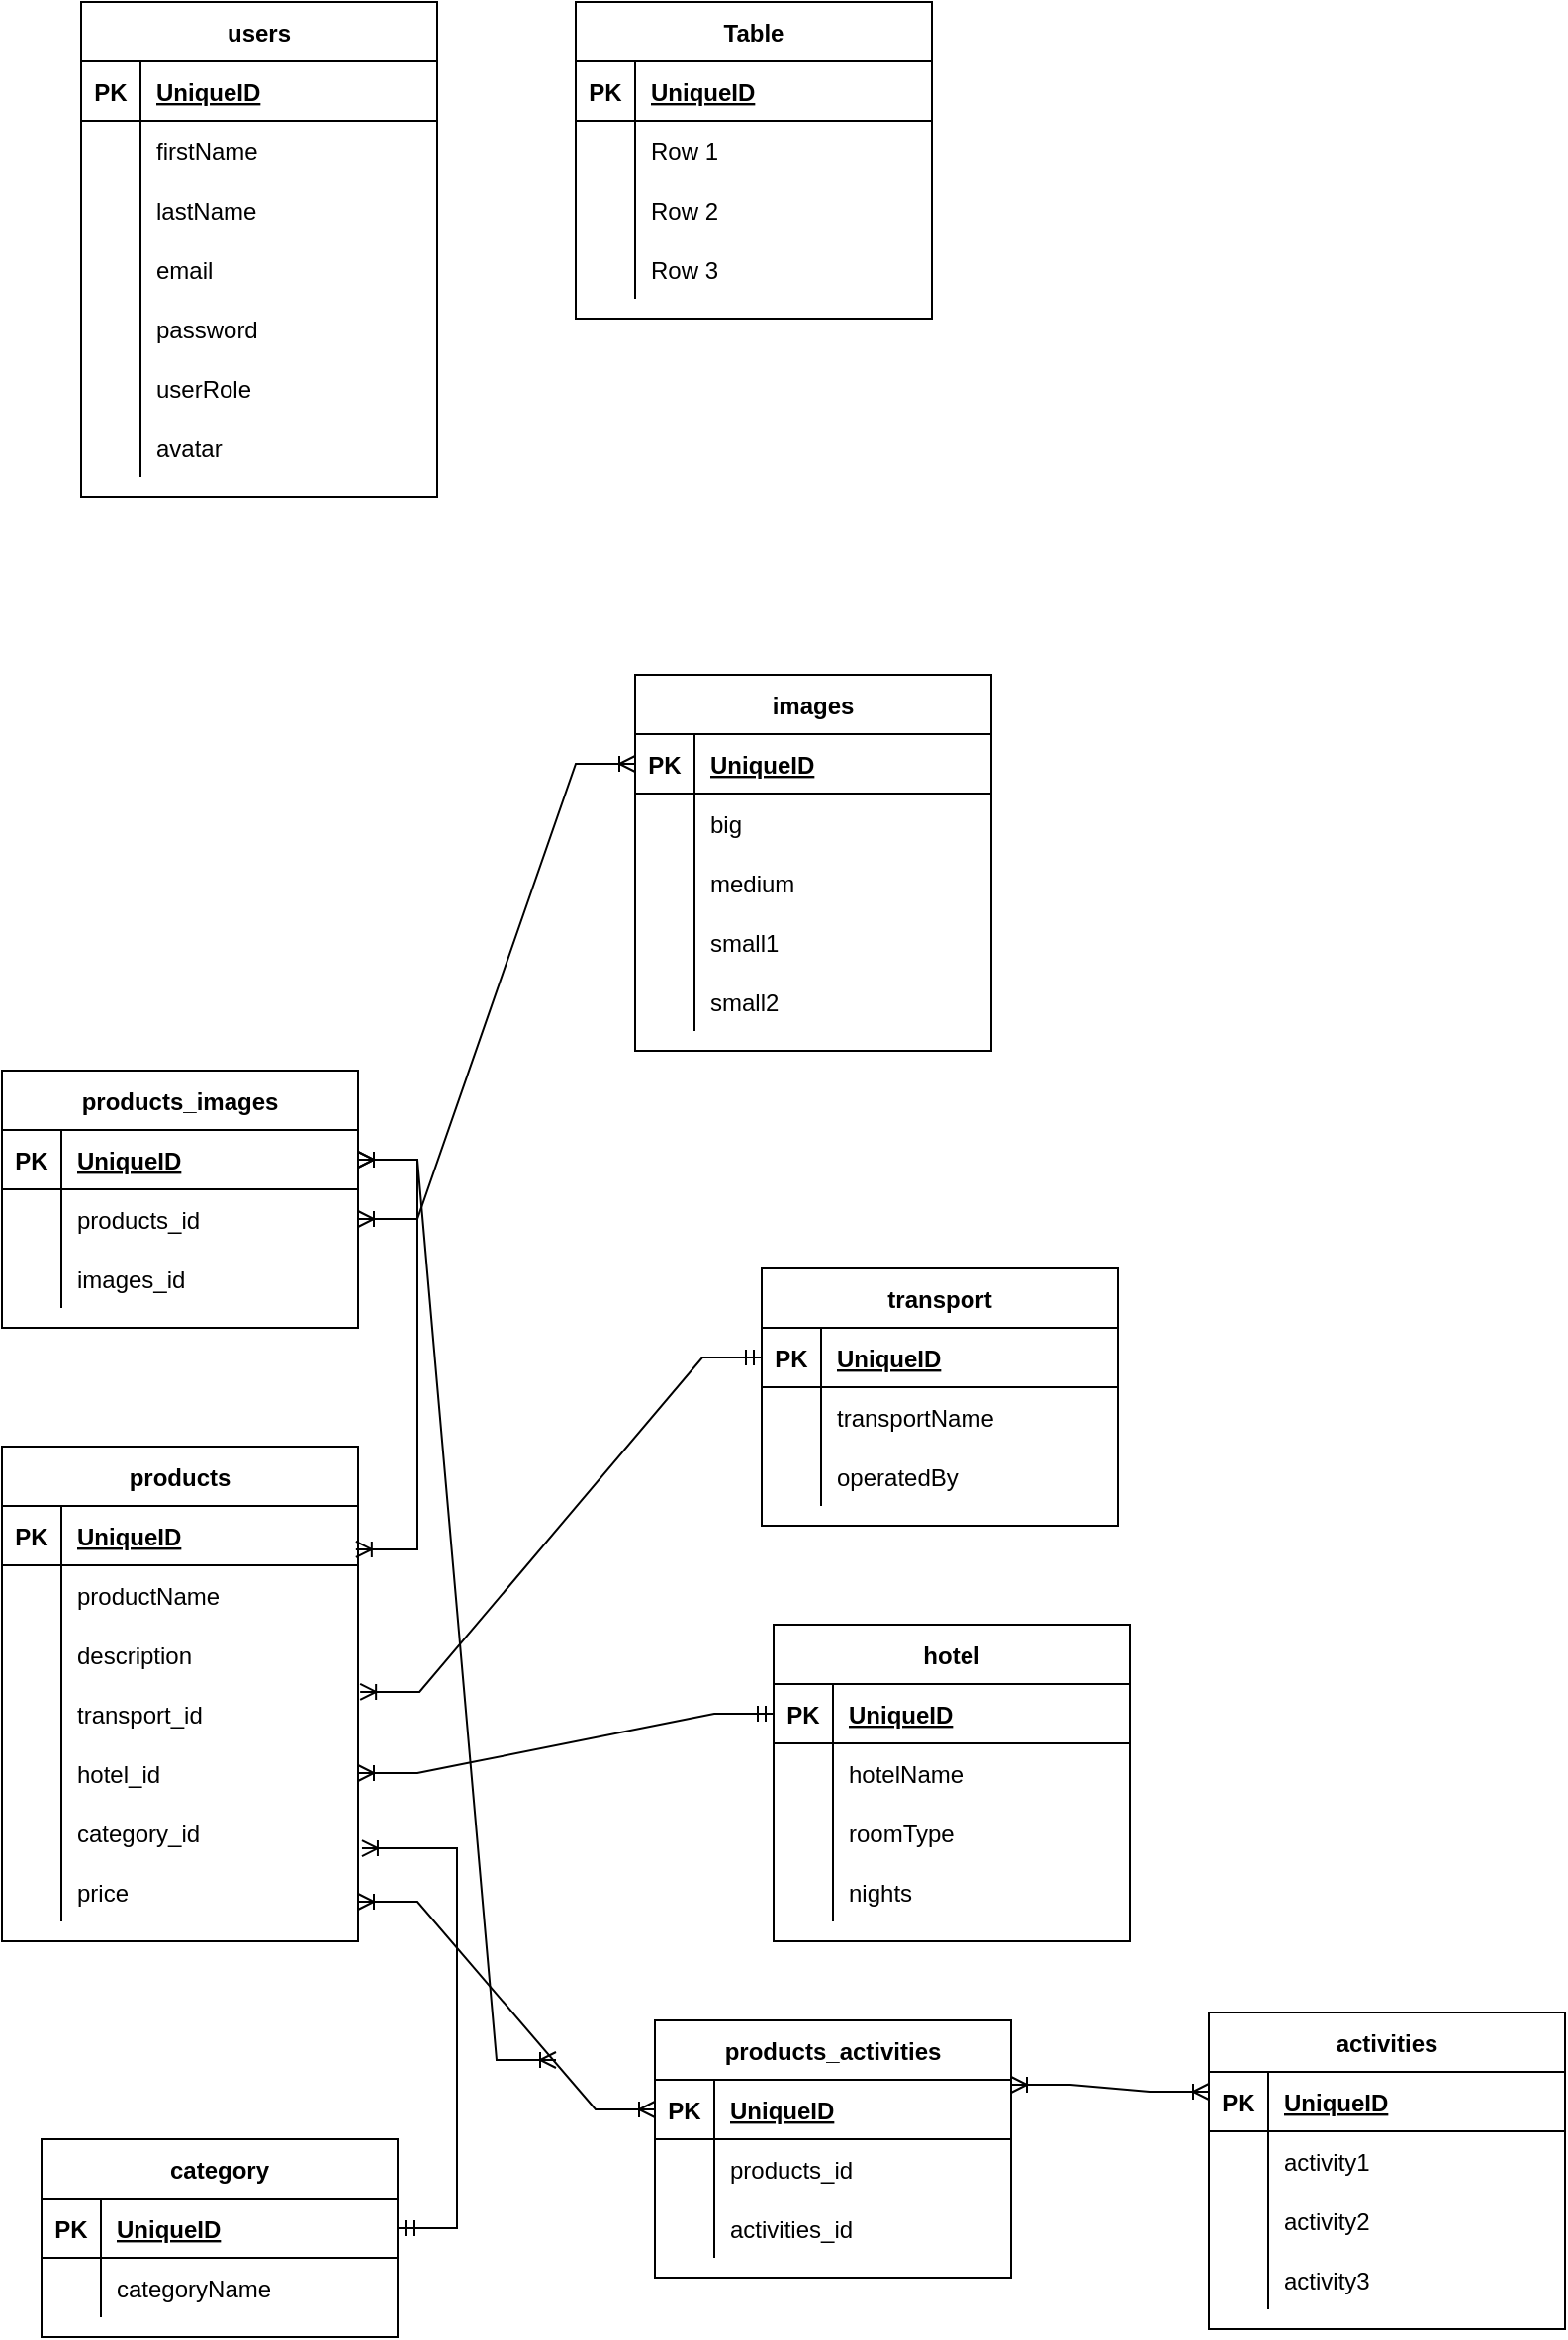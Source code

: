 <mxfile version="17.4.6" type="github"><diagram id="sfGy5LuzRGyEdhjSzggz" name="Page-1"><mxGraphModel dx="798" dy="3082" grid="1" gridSize="10" guides="1" tooltips="1" connect="1" arrows="1" fold="1" page="1" pageScale="1" pageWidth="827" pageHeight="1169" math="0" shadow="0"><root><mxCell id="0"/><mxCell id="1" parent="0"/><mxCell id="jJvvxdu9sg5TtUvA2TxE-17" value="products" style="shape=table;startSize=30;container=1;collapsible=1;childLayout=tableLayout;fixedRows=1;rowLines=0;fontStyle=1;align=center;resizeLast=1;" vertex="1" parent="1"><mxGeometry x="30" y="-950" width="180" height="250" as="geometry"/></mxCell><mxCell id="jJvvxdu9sg5TtUvA2TxE-18" value="" style="shape=tableRow;horizontal=0;startSize=0;swimlaneHead=0;swimlaneBody=0;fillColor=none;collapsible=0;dropTarget=0;points=[[0,0.5],[1,0.5]];portConstraint=eastwest;top=0;left=0;right=0;bottom=1;" vertex="1" parent="jJvvxdu9sg5TtUvA2TxE-17"><mxGeometry y="30" width="180" height="30" as="geometry"/></mxCell><mxCell id="jJvvxdu9sg5TtUvA2TxE-19" value="PK" style="shape=partialRectangle;connectable=0;fillColor=none;top=0;left=0;bottom=0;right=0;fontStyle=1;overflow=hidden;" vertex="1" parent="jJvvxdu9sg5TtUvA2TxE-18"><mxGeometry width="30" height="30" as="geometry"><mxRectangle width="30" height="30" as="alternateBounds"/></mxGeometry></mxCell><mxCell id="jJvvxdu9sg5TtUvA2TxE-20" value="UniqueID" style="shape=partialRectangle;connectable=0;fillColor=none;top=0;left=0;bottom=0;right=0;align=left;spacingLeft=6;fontStyle=5;overflow=hidden;" vertex="1" parent="jJvvxdu9sg5TtUvA2TxE-18"><mxGeometry x="30" width="150" height="30" as="geometry"><mxRectangle width="150" height="30" as="alternateBounds"/></mxGeometry></mxCell><mxCell id="jJvvxdu9sg5TtUvA2TxE-21" value="" style="shape=tableRow;horizontal=0;startSize=0;swimlaneHead=0;swimlaneBody=0;fillColor=none;collapsible=0;dropTarget=0;points=[[0,0.5],[1,0.5]];portConstraint=eastwest;top=0;left=0;right=0;bottom=0;" vertex="1" parent="jJvvxdu9sg5TtUvA2TxE-17"><mxGeometry y="60" width="180" height="30" as="geometry"/></mxCell><mxCell id="jJvvxdu9sg5TtUvA2TxE-22" value="" style="shape=partialRectangle;connectable=0;fillColor=none;top=0;left=0;bottom=0;right=0;editable=1;overflow=hidden;" vertex="1" parent="jJvvxdu9sg5TtUvA2TxE-21"><mxGeometry width="30" height="30" as="geometry"><mxRectangle width="30" height="30" as="alternateBounds"/></mxGeometry></mxCell><mxCell id="jJvvxdu9sg5TtUvA2TxE-23" value="productName" style="shape=partialRectangle;connectable=0;fillColor=none;top=0;left=0;bottom=0;right=0;align=left;spacingLeft=6;overflow=hidden;" vertex="1" parent="jJvvxdu9sg5TtUvA2TxE-21"><mxGeometry x="30" width="150" height="30" as="geometry"><mxRectangle width="150" height="30" as="alternateBounds"/></mxGeometry></mxCell><mxCell id="jJvvxdu9sg5TtUvA2TxE-24" value="" style="shape=tableRow;horizontal=0;startSize=0;swimlaneHead=0;swimlaneBody=0;fillColor=none;collapsible=0;dropTarget=0;points=[[0,0.5],[1,0.5]];portConstraint=eastwest;top=0;left=0;right=0;bottom=0;" vertex="1" parent="jJvvxdu9sg5TtUvA2TxE-17"><mxGeometry y="90" width="180" height="30" as="geometry"/></mxCell><mxCell id="jJvvxdu9sg5TtUvA2TxE-25" value="" style="shape=partialRectangle;connectable=0;fillColor=none;top=0;left=0;bottom=0;right=0;editable=1;overflow=hidden;" vertex="1" parent="jJvvxdu9sg5TtUvA2TxE-24"><mxGeometry width="30" height="30" as="geometry"><mxRectangle width="30" height="30" as="alternateBounds"/></mxGeometry></mxCell><mxCell id="jJvvxdu9sg5TtUvA2TxE-26" value="description" style="shape=partialRectangle;connectable=0;fillColor=none;top=0;left=0;bottom=0;right=0;align=left;spacingLeft=6;overflow=hidden;" vertex="1" parent="jJvvxdu9sg5TtUvA2TxE-24"><mxGeometry x="30" width="150" height="30" as="geometry"><mxRectangle width="150" height="30" as="alternateBounds"/></mxGeometry></mxCell><mxCell id="jJvvxdu9sg5TtUvA2TxE-69" style="shape=tableRow;horizontal=0;startSize=0;swimlaneHead=0;swimlaneBody=0;fillColor=none;collapsible=0;dropTarget=0;points=[[0,0.5],[1,0.5]];portConstraint=eastwest;top=0;left=0;right=0;bottom=0;" vertex="1" parent="jJvvxdu9sg5TtUvA2TxE-17"><mxGeometry y="120" width="180" height="30" as="geometry"/></mxCell><mxCell id="jJvvxdu9sg5TtUvA2TxE-70" style="shape=partialRectangle;connectable=0;fillColor=none;top=0;left=0;bottom=0;right=0;editable=1;overflow=hidden;" vertex="1" parent="jJvvxdu9sg5TtUvA2TxE-69"><mxGeometry width="30" height="30" as="geometry"><mxRectangle width="30" height="30" as="alternateBounds"/></mxGeometry></mxCell><mxCell id="jJvvxdu9sg5TtUvA2TxE-71" value="transport_id" style="shape=partialRectangle;connectable=0;fillColor=none;top=0;left=0;bottom=0;right=0;align=left;spacingLeft=6;overflow=hidden;" vertex="1" parent="jJvvxdu9sg5TtUvA2TxE-69"><mxGeometry x="30" width="150" height="30" as="geometry"><mxRectangle width="150" height="30" as="alternateBounds"/></mxGeometry></mxCell><mxCell id="jJvvxdu9sg5TtUvA2TxE-72" style="shape=tableRow;horizontal=0;startSize=0;swimlaneHead=0;swimlaneBody=0;fillColor=none;collapsible=0;dropTarget=0;points=[[0,0.5],[1,0.5]];portConstraint=eastwest;top=0;left=0;right=0;bottom=0;" vertex="1" parent="jJvvxdu9sg5TtUvA2TxE-17"><mxGeometry y="150" width="180" height="30" as="geometry"/></mxCell><mxCell id="jJvvxdu9sg5TtUvA2TxE-73" style="shape=partialRectangle;connectable=0;fillColor=none;top=0;left=0;bottom=0;right=0;editable=1;overflow=hidden;" vertex="1" parent="jJvvxdu9sg5TtUvA2TxE-72"><mxGeometry width="30" height="30" as="geometry"><mxRectangle width="30" height="30" as="alternateBounds"/></mxGeometry></mxCell><mxCell id="jJvvxdu9sg5TtUvA2TxE-74" value="hotel_id" style="shape=partialRectangle;connectable=0;fillColor=none;top=0;left=0;bottom=0;right=0;align=left;spacingLeft=6;overflow=hidden;" vertex="1" parent="jJvvxdu9sg5TtUvA2TxE-72"><mxGeometry x="30" width="150" height="30" as="geometry"><mxRectangle width="150" height="30" as="alternateBounds"/></mxGeometry></mxCell><mxCell id="jJvvxdu9sg5TtUvA2TxE-78" style="shape=tableRow;horizontal=0;startSize=0;swimlaneHead=0;swimlaneBody=0;fillColor=none;collapsible=0;dropTarget=0;points=[[0,0.5],[1,0.5]];portConstraint=eastwest;top=0;left=0;right=0;bottom=0;" vertex="1" parent="jJvvxdu9sg5TtUvA2TxE-17"><mxGeometry y="180" width="180" height="30" as="geometry"/></mxCell><mxCell id="jJvvxdu9sg5TtUvA2TxE-79" style="shape=partialRectangle;connectable=0;fillColor=none;top=0;left=0;bottom=0;right=0;editable=1;overflow=hidden;" vertex="1" parent="jJvvxdu9sg5TtUvA2TxE-78"><mxGeometry width="30" height="30" as="geometry"><mxRectangle width="30" height="30" as="alternateBounds"/></mxGeometry></mxCell><mxCell id="jJvvxdu9sg5TtUvA2TxE-80" value="category_id" style="shape=partialRectangle;connectable=0;fillColor=none;top=0;left=0;bottom=0;right=0;align=left;spacingLeft=6;overflow=hidden;" vertex="1" parent="jJvvxdu9sg5TtUvA2TxE-78"><mxGeometry x="30" width="150" height="30" as="geometry"><mxRectangle width="150" height="30" as="alternateBounds"/></mxGeometry></mxCell><mxCell id="jJvvxdu9sg5TtUvA2TxE-81" style="shape=tableRow;horizontal=0;startSize=0;swimlaneHead=0;swimlaneBody=0;fillColor=none;collapsible=0;dropTarget=0;points=[[0,0.5],[1,0.5]];portConstraint=eastwest;top=0;left=0;right=0;bottom=0;" vertex="1" parent="jJvvxdu9sg5TtUvA2TxE-17"><mxGeometry y="210" width="180" height="30" as="geometry"/></mxCell><mxCell id="jJvvxdu9sg5TtUvA2TxE-82" style="shape=partialRectangle;connectable=0;fillColor=none;top=0;left=0;bottom=0;right=0;editable=1;overflow=hidden;" vertex="1" parent="jJvvxdu9sg5TtUvA2TxE-81"><mxGeometry width="30" height="30" as="geometry"><mxRectangle width="30" height="30" as="alternateBounds"/></mxGeometry></mxCell><mxCell id="jJvvxdu9sg5TtUvA2TxE-83" value="price" style="shape=partialRectangle;connectable=0;fillColor=none;top=0;left=0;bottom=0;right=0;align=left;spacingLeft=6;overflow=hidden;" vertex="1" parent="jJvvxdu9sg5TtUvA2TxE-81"><mxGeometry x="30" width="150" height="30" as="geometry"><mxRectangle width="150" height="30" as="alternateBounds"/></mxGeometry></mxCell><mxCell id="jJvvxdu9sg5TtUvA2TxE-43" value="images" style="shape=table;startSize=30;container=1;collapsible=1;childLayout=tableLayout;fixedRows=1;rowLines=0;fontStyle=1;align=center;resizeLast=1;" vertex="1" parent="1"><mxGeometry x="350" y="-1340" width="180" height="190" as="geometry"/></mxCell><mxCell id="jJvvxdu9sg5TtUvA2TxE-44" value="" style="shape=tableRow;horizontal=0;startSize=0;swimlaneHead=0;swimlaneBody=0;fillColor=none;collapsible=0;dropTarget=0;points=[[0,0.5],[1,0.5]];portConstraint=eastwest;top=0;left=0;right=0;bottom=1;" vertex="1" parent="jJvvxdu9sg5TtUvA2TxE-43"><mxGeometry y="30" width="180" height="30" as="geometry"/></mxCell><mxCell id="jJvvxdu9sg5TtUvA2TxE-45" value="PK" style="shape=partialRectangle;connectable=0;fillColor=none;top=0;left=0;bottom=0;right=0;fontStyle=1;overflow=hidden;" vertex="1" parent="jJvvxdu9sg5TtUvA2TxE-44"><mxGeometry width="30" height="30" as="geometry"><mxRectangle width="30" height="30" as="alternateBounds"/></mxGeometry></mxCell><mxCell id="jJvvxdu9sg5TtUvA2TxE-46" value="UniqueID" style="shape=partialRectangle;connectable=0;fillColor=none;top=0;left=0;bottom=0;right=0;align=left;spacingLeft=6;fontStyle=5;overflow=hidden;" vertex="1" parent="jJvvxdu9sg5TtUvA2TxE-44"><mxGeometry x="30" width="150" height="30" as="geometry"><mxRectangle width="150" height="30" as="alternateBounds"/></mxGeometry></mxCell><mxCell id="jJvvxdu9sg5TtUvA2TxE-47" value="" style="shape=tableRow;horizontal=0;startSize=0;swimlaneHead=0;swimlaneBody=0;fillColor=none;collapsible=0;dropTarget=0;points=[[0,0.5],[1,0.5]];portConstraint=eastwest;top=0;left=0;right=0;bottom=0;" vertex="1" parent="jJvvxdu9sg5TtUvA2TxE-43"><mxGeometry y="60" width="180" height="30" as="geometry"/></mxCell><mxCell id="jJvvxdu9sg5TtUvA2TxE-48" value="" style="shape=partialRectangle;connectable=0;fillColor=none;top=0;left=0;bottom=0;right=0;editable=1;overflow=hidden;" vertex="1" parent="jJvvxdu9sg5TtUvA2TxE-47"><mxGeometry width="30" height="30" as="geometry"><mxRectangle width="30" height="30" as="alternateBounds"/></mxGeometry></mxCell><mxCell id="jJvvxdu9sg5TtUvA2TxE-49" value="big" style="shape=partialRectangle;connectable=0;fillColor=none;top=0;left=0;bottom=0;right=0;align=left;spacingLeft=6;overflow=hidden;" vertex="1" parent="jJvvxdu9sg5TtUvA2TxE-47"><mxGeometry x="30" width="150" height="30" as="geometry"><mxRectangle width="150" height="30" as="alternateBounds"/></mxGeometry></mxCell><mxCell id="jJvvxdu9sg5TtUvA2TxE-50" value="" style="shape=tableRow;horizontal=0;startSize=0;swimlaneHead=0;swimlaneBody=0;fillColor=none;collapsible=0;dropTarget=0;points=[[0,0.5],[1,0.5]];portConstraint=eastwest;top=0;left=0;right=0;bottom=0;" vertex="1" parent="jJvvxdu9sg5TtUvA2TxE-43"><mxGeometry y="90" width="180" height="30" as="geometry"/></mxCell><mxCell id="jJvvxdu9sg5TtUvA2TxE-51" value="" style="shape=partialRectangle;connectable=0;fillColor=none;top=0;left=0;bottom=0;right=0;editable=1;overflow=hidden;" vertex="1" parent="jJvvxdu9sg5TtUvA2TxE-50"><mxGeometry width="30" height="30" as="geometry"><mxRectangle width="30" height="30" as="alternateBounds"/></mxGeometry></mxCell><mxCell id="jJvvxdu9sg5TtUvA2TxE-52" value="medium" style="shape=partialRectangle;connectable=0;fillColor=none;top=0;left=0;bottom=0;right=0;align=left;spacingLeft=6;overflow=hidden;" vertex="1" parent="jJvvxdu9sg5TtUvA2TxE-50"><mxGeometry x="30" width="150" height="30" as="geometry"><mxRectangle width="150" height="30" as="alternateBounds"/></mxGeometry></mxCell><mxCell id="jJvvxdu9sg5TtUvA2TxE-53" value="" style="shape=tableRow;horizontal=0;startSize=0;swimlaneHead=0;swimlaneBody=0;fillColor=none;collapsible=0;dropTarget=0;points=[[0,0.5],[1,0.5]];portConstraint=eastwest;top=0;left=0;right=0;bottom=0;" vertex="1" parent="jJvvxdu9sg5TtUvA2TxE-43"><mxGeometry y="120" width="180" height="30" as="geometry"/></mxCell><mxCell id="jJvvxdu9sg5TtUvA2TxE-54" value="" style="shape=partialRectangle;connectable=0;fillColor=none;top=0;left=0;bottom=0;right=0;editable=1;overflow=hidden;" vertex="1" parent="jJvvxdu9sg5TtUvA2TxE-53"><mxGeometry width="30" height="30" as="geometry"><mxRectangle width="30" height="30" as="alternateBounds"/></mxGeometry></mxCell><mxCell id="jJvvxdu9sg5TtUvA2TxE-55" value="small1" style="shape=partialRectangle;connectable=0;fillColor=none;top=0;left=0;bottom=0;right=0;align=left;spacingLeft=6;overflow=hidden;" vertex="1" parent="jJvvxdu9sg5TtUvA2TxE-53"><mxGeometry x="30" width="150" height="30" as="geometry"><mxRectangle width="150" height="30" as="alternateBounds"/></mxGeometry></mxCell><mxCell id="jJvvxdu9sg5TtUvA2TxE-84" style="shape=tableRow;horizontal=0;startSize=0;swimlaneHead=0;swimlaneBody=0;fillColor=none;collapsible=0;dropTarget=0;points=[[0,0.5],[1,0.5]];portConstraint=eastwest;top=0;left=0;right=0;bottom=0;" vertex="1" parent="jJvvxdu9sg5TtUvA2TxE-43"><mxGeometry y="150" width="180" height="30" as="geometry"/></mxCell><mxCell id="jJvvxdu9sg5TtUvA2TxE-85" style="shape=partialRectangle;connectable=0;fillColor=none;top=0;left=0;bottom=0;right=0;editable=1;overflow=hidden;" vertex="1" parent="jJvvxdu9sg5TtUvA2TxE-84"><mxGeometry width="30" height="30" as="geometry"><mxRectangle width="30" height="30" as="alternateBounds"/></mxGeometry></mxCell><mxCell id="jJvvxdu9sg5TtUvA2TxE-86" value="small2" style="shape=partialRectangle;connectable=0;fillColor=none;top=0;left=0;bottom=0;right=0;align=left;spacingLeft=6;overflow=hidden;" vertex="1" parent="jJvvxdu9sg5TtUvA2TxE-84"><mxGeometry x="30" width="150" height="30" as="geometry"><mxRectangle width="150" height="30" as="alternateBounds"/></mxGeometry></mxCell><mxCell id="jJvvxdu9sg5TtUvA2TxE-56" value="transport" style="shape=table;startSize=30;container=1;collapsible=1;childLayout=tableLayout;fixedRows=1;rowLines=0;fontStyle=1;align=center;resizeLast=1;" vertex="1" parent="1"><mxGeometry x="414" y="-1040" width="180" height="130" as="geometry"/></mxCell><mxCell id="jJvvxdu9sg5TtUvA2TxE-57" value="" style="shape=tableRow;horizontal=0;startSize=0;swimlaneHead=0;swimlaneBody=0;fillColor=none;collapsible=0;dropTarget=0;points=[[0,0.5],[1,0.5]];portConstraint=eastwest;top=0;left=0;right=0;bottom=1;" vertex="1" parent="jJvvxdu9sg5TtUvA2TxE-56"><mxGeometry y="30" width="180" height="30" as="geometry"/></mxCell><mxCell id="jJvvxdu9sg5TtUvA2TxE-58" value="PK" style="shape=partialRectangle;connectable=0;fillColor=none;top=0;left=0;bottom=0;right=0;fontStyle=1;overflow=hidden;" vertex="1" parent="jJvvxdu9sg5TtUvA2TxE-57"><mxGeometry width="30" height="30" as="geometry"><mxRectangle width="30" height="30" as="alternateBounds"/></mxGeometry></mxCell><mxCell id="jJvvxdu9sg5TtUvA2TxE-59" value="UniqueID" style="shape=partialRectangle;connectable=0;fillColor=none;top=0;left=0;bottom=0;right=0;align=left;spacingLeft=6;fontStyle=5;overflow=hidden;" vertex="1" parent="jJvvxdu9sg5TtUvA2TxE-57"><mxGeometry x="30" width="150" height="30" as="geometry"><mxRectangle width="150" height="30" as="alternateBounds"/></mxGeometry></mxCell><mxCell id="jJvvxdu9sg5TtUvA2TxE-60" value="" style="shape=tableRow;horizontal=0;startSize=0;swimlaneHead=0;swimlaneBody=0;fillColor=none;collapsible=0;dropTarget=0;points=[[0,0.5],[1,0.5]];portConstraint=eastwest;top=0;left=0;right=0;bottom=0;" vertex="1" parent="jJvvxdu9sg5TtUvA2TxE-56"><mxGeometry y="60" width="180" height="30" as="geometry"/></mxCell><mxCell id="jJvvxdu9sg5TtUvA2TxE-61" value="" style="shape=partialRectangle;connectable=0;fillColor=none;top=0;left=0;bottom=0;right=0;editable=1;overflow=hidden;" vertex="1" parent="jJvvxdu9sg5TtUvA2TxE-60"><mxGeometry width="30" height="30" as="geometry"><mxRectangle width="30" height="30" as="alternateBounds"/></mxGeometry></mxCell><mxCell id="jJvvxdu9sg5TtUvA2TxE-62" value="transportName" style="shape=partialRectangle;connectable=0;fillColor=none;top=0;left=0;bottom=0;right=0;align=left;spacingLeft=6;overflow=hidden;" vertex="1" parent="jJvvxdu9sg5TtUvA2TxE-60"><mxGeometry x="30" width="150" height="30" as="geometry"><mxRectangle width="150" height="30" as="alternateBounds"/></mxGeometry></mxCell><mxCell id="jJvvxdu9sg5TtUvA2TxE-63" value="" style="shape=tableRow;horizontal=0;startSize=0;swimlaneHead=0;swimlaneBody=0;fillColor=none;collapsible=0;dropTarget=0;points=[[0,0.5],[1,0.5]];portConstraint=eastwest;top=0;left=0;right=0;bottom=0;" vertex="1" parent="jJvvxdu9sg5TtUvA2TxE-56"><mxGeometry y="90" width="180" height="30" as="geometry"/></mxCell><mxCell id="jJvvxdu9sg5TtUvA2TxE-64" value="" style="shape=partialRectangle;connectable=0;fillColor=none;top=0;left=0;bottom=0;right=0;editable=1;overflow=hidden;" vertex="1" parent="jJvvxdu9sg5TtUvA2TxE-63"><mxGeometry width="30" height="30" as="geometry"><mxRectangle width="30" height="30" as="alternateBounds"/></mxGeometry></mxCell><mxCell id="jJvvxdu9sg5TtUvA2TxE-65" value="operatedBy" style="shape=partialRectangle;connectable=0;fillColor=none;top=0;left=0;bottom=0;right=0;align=left;spacingLeft=6;overflow=hidden;" vertex="1" parent="jJvvxdu9sg5TtUvA2TxE-63"><mxGeometry x="30" width="150" height="30" as="geometry"><mxRectangle width="150" height="30" as="alternateBounds"/></mxGeometry></mxCell><mxCell id="jJvvxdu9sg5TtUvA2TxE-91" value="activities" style="shape=table;startSize=30;container=1;collapsible=1;childLayout=tableLayout;fixedRows=1;rowLines=0;fontStyle=1;align=center;resizeLast=1;" vertex="1" parent="1"><mxGeometry x="640" y="-664" width="180" height="160" as="geometry"/></mxCell><mxCell id="jJvvxdu9sg5TtUvA2TxE-92" value="" style="shape=tableRow;horizontal=0;startSize=0;swimlaneHead=0;swimlaneBody=0;fillColor=none;collapsible=0;dropTarget=0;points=[[0,0.5],[1,0.5]];portConstraint=eastwest;top=0;left=0;right=0;bottom=1;" vertex="1" parent="jJvvxdu9sg5TtUvA2TxE-91"><mxGeometry y="30" width="180" height="30" as="geometry"/></mxCell><mxCell id="jJvvxdu9sg5TtUvA2TxE-93" value="PK" style="shape=partialRectangle;connectable=0;fillColor=none;top=0;left=0;bottom=0;right=0;fontStyle=1;overflow=hidden;" vertex="1" parent="jJvvxdu9sg5TtUvA2TxE-92"><mxGeometry width="30" height="30" as="geometry"><mxRectangle width="30" height="30" as="alternateBounds"/></mxGeometry></mxCell><mxCell id="jJvvxdu9sg5TtUvA2TxE-94" value="UniqueID" style="shape=partialRectangle;connectable=0;fillColor=none;top=0;left=0;bottom=0;right=0;align=left;spacingLeft=6;fontStyle=5;overflow=hidden;" vertex="1" parent="jJvvxdu9sg5TtUvA2TxE-92"><mxGeometry x="30" width="150" height="30" as="geometry"><mxRectangle width="150" height="30" as="alternateBounds"/></mxGeometry></mxCell><mxCell id="jJvvxdu9sg5TtUvA2TxE-95" value="" style="shape=tableRow;horizontal=0;startSize=0;swimlaneHead=0;swimlaneBody=0;fillColor=none;collapsible=0;dropTarget=0;points=[[0,0.5],[1,0.5]];portConstraint=eastwest;top=0;left=0;right=0;bottom=0;" vertex="1" parent="jJvvxdu9sg5TtUvA2TxE-91"><mxGeometry y="60" width="180" height="30" as="geometry"/></mxCell><mxCell id="jJvvxdu9sg5TtUvA2TxE-96" value="" style="shape=partialRectangle;connectable=0;fillColor=none;top=0;left=0;bottom=0;right=0;editable=1;overflow=hidden;" vertex="1" parent="jJvvxdu9sg5TtUvA2TxE-95"><mxGeometry width="30" height="30" as="geometry"><mxRectangle width="30" height="30" as="alternateBounds"/></mxGeometry></mxCell><mxCell id="jJvvxdu9sg5TtUvA2TxE-97" value="activity1" style="shape=partialRectangle;connectable=0;fillColor=none;top=0;left=0;bottom=0;right=0;align=left;spacingLeft=6;overflow=hidden;" vertex="1" parent="jJvvxdu9sg5TtUvA2TxE-95"><mxGeometry x="30" width="150" height="30" as="geometry"><mxRectangle width="150" height="30" as="alternateBounds"/></mxGeometry></mxCell><mxCell id="jJvvxdu9sg5TtUvA2TxE-98" value="" style="shape=tableRow;horizontal=0;startSize=0;swimlaneHead=0;swimlaneBody=0;fillColor=none;collapsible=0;dropTarget=0;points=[[0,0.5],[1,0.5]];portConstraint=eastwest;top=0;left=0;right=0;bottom=0;" vertex="1" parent="jJvvxdu9sg5TtUvA2TxE-91"><mxGeometry y="90" width="180" height="30" as="geometry"/></mxCell><mxCell id="jJvvxdu9sg5TtUvA2TxE-99" value="" style="shape=partialRectangle;connectable=0;fillColor=none;top=0;left=0;bottom=0;right=0;editable=1;overflow=hidden;" vertex="1" parent="jJvvxdu9sg5TtUvA2TxE-98"><mxGeometry width="30" height="30" as="geometry"><mxRectangle width="30" height="30" as="alternateBounds"/></mxGeometry></mxCell><mxCell id="jJvvxdu9sg5TtUvA2TxE-100" value="activity2" style="shape=partialRectangle;connectable=0;fillColor=none;top=0;left=0;bottom=0;right=0;align=left;spacingLeft=6;overflow=hidden;" vertex="1" parent="jJvvxdu9sg5TtUvA2TxE-98"><mxGeometry x="30" width="150" height="30" as="geometry"><mxRectangle width="150" height="30" as="alternateBounds"/></mxGeometry></mxCell><mxCell id="jJvvxdu9sg5TtUvA2TxE-101" value="" style="shape=tableRow;horizontal=0;startSize=0;swimlaneHead=0;swimlaneBody=0;fillColor=none;collapsible=0;dropTarget=0;points=[[0,0.5],[1,0.5]];portConstraint=eastwest;top=0;left=0;right=0;bottom=0;" vertex="1" parent="jJvvxdu9sg5TtUvA2TxE-91"><mxGeometry y="120" width="180" height="30" as="geometry"/></mxCell><mxCell id="jJvvxdu9sg5TtUvA2TxE-102" value="" style="shape=partialRectangle;connectable=0;fillColor=none;top=0;left=0;bottom=0;right=0;editable=1;overflow=hidden;" vertex="1" parent="jJvvxdu9sg5TtUvA2TxE-101"><mxGeometry width="30" height="30" as="geometry"><mxRectangle width="30" height="30" as="alternateBounds"/></mxGeometry></mxCell><mxCell id="jJvvxdu9sg5TtUvA2TxE-103" value="activity3" style="shape=partialRectangle;connectable=0;fillColor=none;top=0;left=0;bottom=0;right=0;align=left;spacingLeft=6;overflow=hidden;" vertex="1" parent="jJvvxdu9sg5TtUvA2TxE-101"><mxGeometry x="30" width="150" height="30" as="geometry"><mxRectangle width="150" height="30" as="alternateBounds"/></mxGeometry></mxCell><mxCell id="jJvvxdu9sg5TtUvA2TxE-104" value="hotel" style="shape=table;startSize=30;container=1;collapsible=1;childLayout=tableLayout;fixedRows=1;rowLines=0;fontStyle=1;align=center;resizeLast=1;" vertex="1" parent="1"><mxGeometry x="420" y="-860" width="180" height="160" as="geometry"/></mxCell><mxCell id="jJvvxdu9sg5TtUvA2TxE-105" value="" style="shape=tableRow;horizontal=0;startSize=0;swimlaneHead=0;swimlaneBody=0;fillColor=none;collapsible=0;dropTarget=0;points=[[0,0.5],[1,0.5]];portConstraint=eastwest;top=0;left=0;right=0;bottom=1;" vertex="1" parent="jJvvxdu9sg5TtUvA2TxE-104"><mxGeometry y="30" width="180" height="30" as="geometry"/></mxCell><mxCell id="jJvvxdu9sg5TtUvA2TxE-106" value="PK" style="shape=partialRectangle;connectable=0;fillColor=none;top=0;left=0;bottom=0;right=0;fontStyle=1;overflow=hidden;" vertex="1" parent="jJvvxdu9sg5TtUvA2TxE-105"><mxGeometry width="30" height="30" as="geometry"><mxRectangle width="30" height="30" as="alternateBounds"/></mxGeometry></mxCell><mxCell id="jJvvxdu9sg5TtUvA2TxE-107" value="UniqueID" style="shape=partialRectangle;connectable=0;fillColor=none;top=0;left=0;bottom=0;right=0;align=left;spacingLeft=6;fontStyle=5;overflow=hidden;" vertex="1" parent="jJvvxdu9sg5TtUvA2TxE-105"><mxGeometry x="30" width="150" height="30" as="geometry"><mxRectangle width="150" height="30" as="alternateBounds"/></mxGeometry></mxCell><mxCell id="jJvvxdu9sg5TtUvA2TxE-108" value="" style="shape=tableRow;horizontal=0;startSize=0;swimlaneHead=0;swimlaneBody=0;fillColor=none;collapsible=0;dropTarget=0;points=[[0,0.5],[1,0.5]];portConstraint=eastwest;top=0;left=0;right=0;bottom=0;" vertex="1" parent="jJvvxdu9sg5TtUvA2TxE-104"><mxGeometry y="60" width="180" height="30" as="geometry"/></mxCell><mxCell id="jJvvxdu9sg5TtUvA2TxE-109" value="" style="shape=partialRectangle;connectable=0;fillColor=none;top=0;left=0;bottom=0;right=0;editable=1;overflow=hidden;" vertex="1" parent="jJvvxdu9sg5TtUvA2TxE-108"><mxGeometry width="30" height="30" as="geometry"><mxRectangle width="30" height="30" as="alternateBounds"/></mxGeometry></mxCell><mxCell id="jJvvxdu9sg5TtUvA2TxE-110" value="hotelName" style="shape=partialRectangle;connectable=0;fillColor=none;top=0;left=0;bottom=0;right=0;align=left;spacingLeft=6;overflow=hidden;" vertex="1" parent="jJvvxdu9sg5TtUvA2TxE-108"><mxGeometry x="30" width="150" height="30" as="geometry"><mxRectangle width="150" height="30" as="alternateBounds"/></mxGeometry></mxCell><mxCell id="jJvvxdu9sg5TtUvA2TxE-111" value="" style="shape=tableRow;horizontal=0;startSize=0;swimlaneHead=0;swimlaneBody=0;fillColor=none;collapsible=0;dropTarget=0;points=[[0,0.5],[1,0.5]];portConstraint=eastwest;top=0;left=0;right=0;bottom=0;" vertex="1" parent="jJvvxdu9sg5TtUvA2TxE-104"><mxGeometry y="90" width="180" height="30" as="geometry"/></mxCell><mxCell id="jJvvxdu9sg5TtUvA2TxE-112" value="" style="shape=partialRectangle;connectable=0;fillColor=none;top=0;left=0;bottom=0;right=0;editable=1;overflow=hidden;" vertex="1" parent="jJvvxdu9sg5TtUvA2TxE-111"><mxGeometry width="30" height="30" as="geometry"><mxRectangle width="30" height="30" as="alternateBounds"/></mxGeometry></mxCell><mxCell id="jJvvxdu9sg5TtUvA2TxE-113" value="roomType" style="shape=partialRectangle;connectable=0;fillColor=none;top=0;left=0;bottom=0;right=0;align=left;spacingLeft=6;overflow=hidden;" vertex="1" parent="jJvvxdu9sg5TtUvA2TxE-111"><mxGeometry x="30" width="150" height="30" as="geometry"><mxRectangle width="150" height="30" as="alternateBounds"/></mxGeometry></mxCell><mxCell id="jJvvxdu9sg5TtUvA2TxE-114" value="" style="shape=tableRow;horizontal=0;startSize=0;swimlaneHead=0;swimlaneBody=0;fillColor=none;collapsible=0;dropTarget=0;points=[[0,0.5],[1,0.5]];portConstraint=eastwest;top=0;left=0;right=0;bottom=0;" vertex="1" parent="jJvvxdu9sg5TtUvA2TxE-104"><mxGeometry y="120" width="180" height="30" as="geometry"/></mxCell><mxCell id="jJvvxdu9sg5TtUvA2TxE-115" value="" style="shape=partialRectangle;connectable=0;fillColor=none;top=0;left=0;bottom=0;right=0;editable=1;overflow=hidden;" vertex="1" parent="jJvvxdu9sg5TtUvA2TxE-114"><mxGeometry width="30" height="30" as="geometry"><mxRectangle width="30" height="30" as="alternateBounds"/></mxGeometry></mxCell><mxCell id="jJvvxdu9sg5TtUvA2TxE-116" value="nights" style="shape=partialRectangle;connectable=0;fillColor=none;top=0;left=0;bottom=0;right=0;align=left;spacingLeft=6;overflow=hidden;" vertex="1" parent="jJvvxdu9sg5TtUvA2TxE-114"><mxGeometry x="30" width="150" height="30" as="geometry"><mxRectangle width="150" height="30" as="alternateBounds"/></mxGeometry></mxCell><mxCell id="jJvvxdu9sg5TtUvA2TxE-130" value="category" style="shape=table;startSize=30;container=1;collapsible=1;childLayout=tableLayout;fixedRows=1;rowLines=0;fontStyle=1;align=center;resizeLast=1;" vertex="1" parent="1"><mxGeometry x="50" y="-600" width="180" height="100" as="geometry"/></mxCell><mxCell id="jJvvxdu9sg5TtUvA2TxE-131" value="" style="shape=tableRow;horizontal=0;startSize=0;swimlaneHead=0;swimlaneBody=0;fillColor=none;collapsible=0;dropTarget=0;points=[[0,0.5],[1,0.5]];portConstraint=eastwest;top=0;left=0;right=0;bottom=1;" vertex="1" parent="jJvvxdu9sg5TtUvA2TxE-130"><mxGeometry y="30" width="180" height="30" as="geometry"/></mxCell><mxCell id="jJvvxdu9sg5TtUvA2TxE-132" value="PK" style="shape=partialRectangle;connectable=0;fillColor=none;top=0;left=0;bottom=0;right=0;fontStyle=1;overflow=hidden;" vertex="1" parent="jJvvxdu9sg5TtUvA2TxE-131"><mxGeometry width="30" height="30" as="geometry"><mxRectangle width="30" height="30" as="alternateBounds"/></mxGeometry></mxCell><mxCell id="jJvvxdu9sg5TtUvA2TxE-133" value="UniqueID" style="shape=partialRectangle;connectable=0;fillColor=none;top=0;left=0;bottom=0;right=0;align=left;spacingLeft=6;fontStyle=5;overflow=hidden;" vertex="1" parent="jJvvxdu9sg5TtUvA2TxE-131"><mxGeometry x="30" width="150" height="30" as="geometry"><mxRectangle width="150" height="30" as="alternateBounds"/></mxGeometry></mxCell><mxCell id="jJvvxdu9sg5TtUvA2TxE-134" value="" style="shape=tableRow;horizontal=0;startSize=0;swimlaneHead=0;swimlaneBody=0;fillColor=none;collapsible=0;dropTarget=0;points=[[0,0.5],[1,0.5]];portConstraint=eastwest;top=0;left=0;right=0;bottom=0;" vertex="1" parent="jJvvxdu9sg5TtUvA2TxE-130"><mxGeometry y="60" width="180" height="30" as="geometry"/></mxCell><mxCell id="jJvvxdu9sg5TtUvA2TxE-135" value="" style="shape=partialRectangle;connectable=0;fillColor=none;top=0;left=0;bottom=0;right=0;editable=1;overflow=hidden;" vertex="1" parent="jJvvxdu9sg5TtUvA2TxE-134"><mxGeometry width="30" height="30" as="geometry"><mxRectangle width="30" height="30" as="alternateBounds"/></mxGeometry></mxCell><mxCell id="jJvvxdu9sg5TtUvA2TxE-136" value="categoryName" style="shape=partialRectangle;connectable=0;fillColor=none;top=0;left=0;bottom=0;right=0;align=left;spacingLeft=6;overflow=hidden;" vertex="1" parent="jJvvxdu9sg5TtUvA2TxE-134"><mxGeometry x="30" width="150" height="30" as="geometry"><mxRectangle width="150" height="30" as="alternateBounds"/></mxGeometry></mxCell><mxCell id="jJvvxdu9sg5TtUvA2TxE-160" value="" style="edgeStyle=entityRelationEdgeStyle;fontSize=12;html=1;endArrow=ERoneToMany;startArrow=ERmandOne;rounded=0;entryX=1.011;entryY=0.767;entryDx=0;entryDy=0;entryPerimeter=0;" edge="1" parent="1" source="jJvvxdu9sg5TtUvA2TxE-131" target="jJvvxdu9sg5TtUvA2TxE-78"><mxGeometry width="100" height="100" relative="1" as="geometry"><mxPoint x="250" y="-860" as="sourcePoint"/><mxPoint x="350" y="-960" as="targetPoint"/></mxGeometry></mxCell><mxCell id="jJvvxdu9sg5TtUvA2TxE-161" value="" style="edgeStyle=entityRelationEdgeStyle;fontSize=12;html=1;endArrow=ERoneToMany;startArrow=ERmandOne;rounded=0;exitX=0;exitY=0.5;exitDx=0;exitDy=0;entryX=1.006;entryY=0.133;entryDx=0;entryDy=0;entryPerimeter=0;" edge="1" parent="1" source="jJvvxdu9sg5TtUvA2TxE-57" target="jJvvxdu9sg5TtUvA2TxE-69"><mxGeometry width="100" height="100" relative="1" as="geometry"><mxPoint x="250" y="-680" as="sourcePoint"/><mxPoint x="350" y="-780" as="targetPoint"/></mxGeometry></mxCell><mxCell id="jJvvxdu9sg5TtUvA2TxE-162" value="" style="edgeStyle=entityRelationEdgeStyle;fontSize=12;html=1;endArrow=ERoneToMany;startArrow=ERmandOne;rounded=0;exitX=0;exitY=0.5;exitDx=0;exitDy=0;entryX=1;entryY=0.5;entryDx=0;entryDy=0;" edge="1" parent="1" source="jJvvxdu9sg5TtUvA2TxE-105" target="jJvvxdu9sg5TtUvA2TxE-72"><mxGeometry width="100" height="100" relative="1" as="geometry"><mxPoint x="210" y="-660" as="sourcePoint"/><mxPoint x="310" y="-760" as="targetPoint"/></mxGeometry></mxCell><mxCell id="jJvvxdu9sg5TtUvA2TxE-163" value="" style="edgeStyle=entityRelationEdgeStyle;fontSize=12;html=1;endArrow=ERoneToMany;startArrow=ERoneToMany;rounded=0;entryX=1;entryY=0.5;entryDx=0;entryDy=0;exitX=1;exitY=0.5;exitDx=0;exitDy=0;" edge="1" parent="1" source="jJvvxdu9sg5TtUvA2TxE-179" target="jJvvxdu9sg5TtUvA2TxE-27"><mxGeometry width="100" height="100" relative="1" as="geometry"><mxPoint x="210" y="-540" as="sourcePoint"/><mxPoint x="310" y="-640" as="targetPoint"/></mxGeometry></mxCell><mxCell id="jJvvxdu9sg5TtUvA2TxE-164" value="" style="edgeStyle=entityRelationEdgeStyle;fontSize=12;html=1;endArrow=ERoneToMany;startArrow=ERoneToMany;rounded=0;entryX=0;entryY=0.5;entryDx=0;entryDy=0;" edge="1" parent="1" target="jJvvxdu9sg5TtUvA2TxE-166"><mxGeometry width="100" height="100" relative="1" as="geometry"><mxPoint x="210" y="-720" as="sourcePoint"/><mxPoint x="310" y="-820" as="targetPoint"/></mxGeometry></mxCell><mxCell id="jJvvxdu9sg5TtUvA2TxE-165" value="products_activities" style="shape=table;startSize=30;container=1;collapsible=1;childLayout=tableLayout;fixedRows=1;rowLines=0;fontStyle=1;align=center;resizeLast=1;" vertex="1" parent="1"><mxGeometry x="360" y="-660" width="180" height="130" as="geometry"/></mxCell><mxCell id="jJvvxdu9sg5TtUvA2TxE-166" value="" style="shape=tableRow;horizontal=0;startSize=0;swimlaneHead=0;swimlaneBody=0;fillColor=none;collapsible=0;dropTarget=0;points=[[0,0.5],[1,0.5]];portConstraint=eastwest;top=0;left=0;right=0;bottom=1;" vertex="1" parent="jJvvxdu9sg5TtUvA2TxE-165"><mxGeometry y="30" width="180" height="30" as="geometry"/></mxCell><mxCell id="jJvvxdu9sg5TtUvA2TxE-167" value="PK" style="shape=partialRectangle;connectable=0;fillColor=none;top=0;left=0;bottom=0;right=0;fontStyle=1;overflow=hidden;" vertex="1" parent="jJvvxdu9sg5TtUvA2TxE-166"><mxGeometry width="30" height="30" as="geometry"><mxRectangle width="30" height="30" as="alternateBounds"/></mxGeometry></mxCell><mxCell id="jJvvxdu9sg5TtUvA2TxE-168" value="UniqueID" style="shape=partialRectangle;connectable=0;fillColor=none;top=0;left=0;bottom=0;right=0;align=left;spacingLeft=6;fontStyle=5;overflow=hidden;" vertex="1" parent="jJvvxdu9sg5TtUvA2TxE-166"><mxGeometry x="30" width="150" height="30" as="geometry"><mxRectangle width="150" height="30" as="alternateBounds"/></mxGeometry></mxCell><mxCell id="jJvvxdu9sg5TtUvA2TxE-169" value="" style="shape=tableRow;horizontal=0;startSize=0;swimlaneHead=0;swimlaneBody=0;fillColor=none;collapsible=0;dropTarget=0;points=[[0,0.5],[1,0.5]];portConstraint=eastwest;top=0;left=0;right=0;bottom=0;" vertex="1" parent="jJvvxdu9sg5TtUvA2TxE-165"><mxGeometry y="60" width="180" height="30" as="geometry"/></mxCell><mxCell id="jJvvxdu9sg5TtUvA2TxE-170" value="" style="shape=partialRectangle;connectable=0;fillColor=none;top=0;left=0;bottom=0;right=0;editable=1;overflow=hidden;" vertex="1" parent="jJvvxdu9sg5TtUvA2TxE-169"><mxGeometry width="30" height="30" as="geometry"><mxRectangle width="30" height="30" as="alternateBounds"/></mxGeometry></mxCell><mxCell id="jJvvxdu9sg5TtUvA2TxE-171" value="products_id " style="shape=partialRectangle;connectable=0;fillColor=none;top=0;left=0;bottom=0;right=0;align=left;spacingLeft=6;overflow=hidden;" vertex="1" parent="jJvvxdu9sg5TtUvA2TxE-169"><mxGeometry x="30" width="150" height="30" as="geometry"><mxRectangle width="150" height="30" as="alternateBounds"/></mxGeometry></mxCell><mxCell id="jJvvxdu9sg5TtUvA2TxE-175" value="" style="shape=tableRow;horizontal=0;startSize=0;swimlaneHead=0;swimlaneBody=0;fillColor=none;collapsible=0;dropTarget=0;points=[[0,0.5],[1,0.5]];portConstraint=eastwest;top=0;left=0;right=0;bottom=0;" vertex="1" parent="jJvvxdu9sg5TtUvA2TxE-165"><mxGeometry y="90" width="180" height="30" as="geometry"/></mxCell><mxCell id="jJvvxdu9sg5TtUvA2TxE-176" value="" style="shape=partialRectangle;connectable=0;fillColor=none;top=0;left=0;bottom=0;right=0;editable=1;overflow=hidden;" vertex="1" parent="jJvvxdu9sg5TtUvA2TxE-175"><mxGeometry width="30" height="30" as="geometry"><mxRectangle width="30" height="30" as="alternateBounds"/></mxGeometry></mxCell><mxCell id="jJvvxdu9sg5TtUvA2TxE-177" value="activities_id" style="shape=partialRectangle;connectable=0;fillColor=none;top=0;left=0;bottom=0;right=0;align=left;spacingLeft=6;overflow=hidden;" vertex="1" parent="jJvvxdu9sg5TtUvA2TxE-175"><mxGeometry x="30" width="150" height="30" as="geometry"><mxRectangle width="150" height="30" as="alternateBounds"/></mxGeometry></mxCell><mxCell id="jJvvxdu9sg5TtUvA2TxE-178" value="products_images" style="shape=table;startSize=30;container=1;collapsible=1;childLayout=tableLayout;fixedRows=1;rowLines=0;fontStyle=1;align=center;resizeLast=1;" vertex="1" parent="1"><mxGeometry x="30" y="-1140" width="180" height="130" as="geometry"/></mxCell><mxCell id="jJvvxdu9sg5TtUvA2TxE-179" value="" style="shape=tableRow;horizontal=0;startSize=0;swimlaneHead=0;swimlaneBody=0;fillColor=none;collapsible=0;dropTarget=0;points=[[0,0.5],[1,0.5]];portConstraint=eastwest;top=0;left=0;right=0;bottom=1;" vertex="1" parent="jJvvxdu9sg5TtUvA2TxE-178"><mxGeometry y="30" width="180" height="30" as="geometry"/></mxCell><mxCell id="jJvvxdu9sg5TtUvA2TxE-180" value="PK" style="shape=partialRectangle;connectable=0;fillColor=none;top=0;left=0;bottom=0;right=0;fontStyle=1;overflow=hidden;" vertex="1" parent="jJvvxdu9sg5TtUvA2TxE-179"><mxGeometry width="30" height="30" as="geometry"><mxRectangle width="30" height="30" as="alternateBounds"/></mxGeometry></mxCell><mxCell id="jJvvxdu9sg5TtUvA2TxE-181" value="UniqueID" style="shape=partialRectangle;connectable=0;fillColor=none;top=0;left=0;bottom=0;right=0;align=left;spacingLeft=6;fontStyle=5;overflow=hidden;" vertex="1" parent="jJvvxdu9sg5TtUvA2TxE-179"><mxGeometry x="30" width="150" height="30" as="geometry"><mxRectangle width="150" height="30" as="alternateBounds"/></mxGeometry></mxCell><mxCell id="jJvvxdu9sg5TtUvA2TxE-182" value="" style="shape=tableRow;horizontal=0;startSize=0;swimlaneHead=0;swimlaneBody=0;fillColor=none;collapsible=0;dropTarget=0;points=[[0,0.5],[1,0.5]];portConstraint=eastwest;top=0;left=0;right=0;bottom=0;" vertex="1" parent="jJvvxdu9sg5TtUvA2TxE-178"><mxGeometry y="60" width="180" height="30" as="geometry"/></mxCell><mxCell id="jJvvxdu9sg5TtUvA2TxE-183" value="" style="shape=partialRectangle;connectable=0;fillColor=none;top=0;left=0;bottom=0;right=0;editable=1;overflow=hidden;" vertex="1" parent="jJvvxdu9sg5TtUvA2TxE-182"><mxGeometry width="30" height="30" as="geometry"><mxRectangle width="30" height="30" as="alternateBounds"/></mxGeometry></mxCell><mxCell id="jJvvxdu9sg5TtUvA2TxE-184" value="products_id" style="shape=partialRectangle;connectable=0;fillColor=none;top=0;left=0;bottom=0;right=0;align=left;spacingLeft=6;overflow=hidden;" vertex="1" parent="jJvvxdu9sg5TtUvA2TxE-182"><mxGeometry x="30" width="150" height="30" as="geometry"><mxRectangle width="150" height="30" as="alternateBounds"/></mxGeometry></mxCell><mxCell id="jJvvxdu9sg5TtUvA2TxE-185" value="" style="shape=tableRow;horizontal=0;startSize=0;swimlaneHead=0;swimlaneBody=0;fillColor=none;collapsible=0;dropTarget=0;points=[[0,0.5],[1,0.5]];portConstraint=eastwest;top=0;left=0;right=0;bottom=0;" vertex="1" parent="jJvvxdu9sg5TtUvA2TxE-178"><mxGeometry y="90" width="180" height="30" as="geometry"/></mxCell><mxCell id="jJvvxdu9sg5TtUvA2TxE-186" value="" style="shape=partialRectangle;connectable=0;fillColor=none;top=0;left=0;bottom=0;right=0;editable=1;overflow=hidden;" vertex="1" parent="jJvvxdu9sg5TtUvA2TxE-185"><mxGeometry width="30" height="30" as="geometry"><mxRectangle width="30" height="30" as="alternateBounds"/></mxGeometry></mxCell><mxCell id="jJvvxdu9sg5TtUvA2TxE-187" value="images_id" style="shape=partialRectangle;connectable=0;fillColor=none;top=0;left=0;bottom=0;right=0;align=left;spacingLeft=6;overflow=hidden;" vertex="1" parent="jJvvxdu9sg5TtUvA2TxE-185"><mxGeometry x="30" width="150" height="30" as="geometry"><mxRectangle width="150" height="30" as="alternateBounds"/></mxGeometry></mxCell><mxCell id="jJvvxdu9sg5TtUvA2TxE-191" value="users" style="shape=table;startSize=30;container=1;collapsible=1;childLayout=tableLayout;fixedRows=1;rowLines=0;fontStyle=1;align=center;resizeLast=1;" vertex="1" parent="1"><mxGeometry x="70" y="-1680" width="180" height="250" as="geometry"/></mxCell><mxCell id="jJvvxdu9sg5TtUvA2TxE-192" value="" style="shape=tableRow;horizontal=0;startSize=0;swimlaneHead=0;swimlaneBody=0;fillColor=none;collapsible=0;dropTarget=0;points=[[0,0.5],[1,0.5]];portConstraint=eastwest;top=0;left=0;right=0;bottom=1;" vertex="1" parent="jJvvxdu9sg5TtUvA2TxE-191"><mxGeometry y="30" width="180" height="30" as="geometry"/></mxCell><mxCell id="jJvvxdu9sg5TtUvA2TxE-193" value="PK" style="shape=partialRectangle;connectable=0;fillColor=none;top=0;left=0;bottom=0;right=0;fontStyle=1;overflow=hidden;" vertex="1" parent="jJvvxdu9sg5TtUvA2TxE-192"><mxGeometry width="30" height="30" as="geometry"><mxRectangle width="30" height="30" as="alternateBounds"/></mxGeometry></mxCell><mxCell id="jJvvxdu9sg5TtUvA2TxE-194" value="UniqueID" style="shape=partialRectangle;connectable=0;fillColor=none;top=0;left=0;bottom=0;right=0;align=left;spacingLeft=6;fontStyle=5;overflow=hidden;" vertex="1" parent="jJvvxdu9sg5TtUvA2TxE-192"><mxGeometry x="30" width="150" height="30" as="geometry"><mxRectangle width="150" height="30" as="alternateBounds"/></mxGeometry></mxCell><mxCell id="jJvvxdu9sg5TtUvA2TxE-195" value="" style="shape=tableRow;horizontal=0;startSize=0;swimlaneHead=0;swimlaneBody=0;fillColor=none;collapsible=0;dropTarget=0;points=[[0,0.5],[1,0.5]];portConstraint=eastwest;top=0;left=0;right=0;bottom=0;" vertex="1" parent="jJvvxdu9sg5TtUvA2TxE-191"><mxGeometry y="60" width="180" height="30" as="geometry"/></mxCell><mxCell id="jJvvxdu9sg5TtUvA2TxE-196" value="" style="shape=partialRectangle;connectable=0;fillColor=none;top=0;left=0;bottom=0;right=0;editable=1;overflow=hidden;" vertex="1" parent="jJvvxdu9sg5TtUvA2TxE-195"><mxGeometry width="30" height="30" as="geometry"><mxRectangle width="30" height="30" as="alternateBounds"/></mxGeometry></mxCell><mxCell id="jJvvxdu9sg5TtUvA2TxE-197" value="firstName" style="shape=partialRectangle;connectable=0;fillColor=none;top=0;left=0;bottom=0;right=0;align=left;spacingLeft=6;overflow=hidden;" vertex="1" parent="jJvvxdu9sg5TtUvA2TxE-195"><mxGeometry x="30" width="150" height="30" as="geometry"><mxRectangle width="150" height="30" as="alternateBounds"/></mxGeometry></mxCell><mxCell id="jJvvxdu9sg5TtUvA2TxE-198" value="" style="shape=tableRow;horizontal=0;startSize=0;swimlaneHead=0;swimlaneBody=0;fillColor=none;collapsible=0;dropTarget=0;points=[[0,0.5],[1,0.5]];portConstraint=eastwest;top=0;left=0;right=0;bottom=0;" vertex="1" parent="jJvvxdu9sg5TtUvA2TxE-191"><mxGeometry y="90" width="180" height="30" as="geometry"/></mxCell><mxCell id="jJvvxdu9sg5TtUvA2TxE-199" value="" style="shape=partialRectangle;connectable=0;fillColor=none;top=0;left=0;bottom=0;right=0;editable=1;overflow=hidden;" vertex="1" parent="jJvvxdu9sg5TtUvA2TxE-198"><mxGeometry width="30" height="30" as="geometry"><mxRectangle width="30" height="30" as="alternateBounds"/></mxGeometry></mxCell><mxCell id="jJvvxdu9sg5TtUvA2TxE-200" value="lastName" style="shape=partialRectangle;connectable=0;fillColor=none;top=0;left=0;bottom=0;right=0;align=left;spacingLeft=6;overflow=hidden;" vertex="1" parent="jJvvxdu9sg5TtUvA2TxE-198"><mxGeometry x="30" width="150" height="30" as="geometry"><mxRectangle width="150" height="30" as="alternateBounds"/></mxGeometry></mxCell><mxCell id="jJvvxdu9sg5TtUvA2TxE-201" value="" style="shape=tableRow;horizontal=0;startSize=0;swimlaneHead=0;swimlaneBody=0;fillColor=none;collapsible=0;dropTarget=0;points=[[0,0.5],[1,0.5]];portConstraint=eastwest;top=0;left=0;right=0;bottom=0;" vertex="1" parent="jJvvxdu9sg5TtUvA2TxE-191"><mxGeometry y="120" width="180" height="30" as="geometry"/></mxCell><mxCell id="jJvvxdu9sg5TtUvA2TxE-202" value="" style="shape=partialRectangle;connectable=0;fillColor=none;top=0;left=0;bottom=0;right=0;editable=1;overflow=hidden;" vertex="1" parent="jJvvxdu9sg5TtUvA2TxE-201"><mxGeometry width="30" height="30" as="geometry"><mxRectangle width="30" height="30" as="alternateBounds"/></mxGeometry></mxCell><mxCell id="jJvvxdu9sg5TtUvA2TxE-203" value="email" style="shape=partialRectangle;connectable=0;fillColor=none;top=0;left=0;bottom=0;right=0;align=left;spacingLeft=6;overflow=hidden;" vertex="1" parent="jJvvxdu9sg5TtUvA2TxE-201"><mxGeometry x="30" width="150" height="30" as="geometry"><mxRectangle width="150" height="30" as="alternateBounds"/></mxGeometry></mxCell><mxCell id="jJvvxdu9sg5TtUvA2TxE-209" style="shape=tableRow;horizontal=0;startSize=0;swimlaneHead=0;swimlaneBody=0;fillColor=none;collapsible=0;dropTarget=0;points=[[0,0.5],[1,0.5]];portConstraint=eastwest;top=0;left=0;right=0;bottom=0;" vertex="1" parent="jJvvxdu9sg5TtUvA2TxE-191"><mxGeometry y="150" width="180" height="30" as="geometry"/></mxCell><mxCell id="jJvvxdu9sg5TtUvA2TxE-210" style="shape=partialRectangle;connectable=0;fillColor=none;top=0;left=0;bottom=0;right=0;editable=1;overflow=hidden;" vertex="1" parent="jJvvxdu9sg5TtUvA2TxE-209"><mxGeometry width="30" height="30" as="geometry"><mxRectangle width="30" height="30" as="alternateBounds"/></mxGeometry></mxCell><mxCell id="jJvvxdu9sg5TtUvA2TxE-211" value="password" style="shape=partialRectangle;connectable=0;fillColor=none;top=0;left=0;bottom=0;right=0;align=left;spacingLeft=6;overflow=hidden;" vertex="1" parent="jJvvxdu9sg5TtUvA2TxE-209"><mxGeometry x="30" width="150" height="30" as="geometry"><mxRectangle width="150" height="30" as="alternateBounds"/></mxGeometry></mxCell><mxCell id="jJvvxdu9sg5TtUvA2TxE-212" style="shape=tableRow;horizontal=0;startSize=0;swimlaneHead=0;swimlaneBody=0;fillColor=none;collapsible=0;dropTarget=0;points=[[0,0.5],[1,0.5]];portConstraint=eastwest;top=0;left=0;right=0;bottom=0;" vertex="1" parent="jJvvxdu9sg5TtUvA2TxE-191"><mxGeometry y="180" width="180" height="30" as="geometry"/></mxCell><mxCell id="jJvvxdu9sg5TtUvA2TxE-213" style="shape=partialRectangle;connectable=0;fillColor=none;top=0;left=0;bottom=0;right=0;editable=1;overflow=hidden;" vertex="1" parent="jJvvxdu9sg5TtUvA2TxE-212"><mxGeometry width="30" height="30" as="geometry"><mxRectangle width="30" height="30" as="alternateBounds"/></mxGeometry></mxCell><mxCell id="jJvvxdu9sg5TtUvA2TxE-214" value="userRole" style="shape=partialRectangle;connectable=0;fillColor=none;top=0;left=0;bottom=0;right=0;align=left;spacingLeft=6;overflow=hidden;" vertex="1" parent="jJvvxdu9sg5TtUvA2TxE-212"><mxGeometry x="30" width="150" height="30" as="geometry"><mxRectangle width="150" height="30" as="alternateBounds"/></mxGeometry></mxCell><mxCell id="jJvvxdu9sg5TtUvA2TxE-231" style="shape=tableRow;horizontal=0;startSize=0;swimlaneHead=0;swimlaneBody=0;fillColor=none;collapsible=0;dropTarget=0;points=[[0,0.5],[1,0.5]];portConstraint=eastwest;top=0;left=0;right=0;bottom=0;" vertex="1" parent="jJvvxdu9sg5TtUvA2TxE-191"><mxGeometry y="210" width="180" height="30" as="geometry"/></mxCell><mxCell id="jJvvxdu9sg5TtUvA2TxE-232" style="shape=partialRectangle;connectable=0;fillColor=none;top=0;left=0;bottom=0;right=0;editable=1;overflow=hidden;" vertex="1" parent="jJvvxdu9sg5TtUvA2TxE-231"><mxGeometry width="30" height="30" as="geometry"><mxRectangle width="30" height="30" as="alternateBounds"/></mxGeometry></mxCell><mxCell id="jJvvxdu9sg5TtUvA2TxE-233" value="avatar" style="shape=partialRectangle;connectable=0;fillColor=none;top=0;left=0;bottom=0;right=0;align=left;spacingLeft=6;overflow=hidden;" vertex="1" parent="jJvvxdu9sg5TtUvA2TxE-231"><mxGeometry x="30" width="150" height="30" as="geometry"><mxRectangle width="150" height="30" as="alternateBounds"/></mxGeometry></mxCell><mxCell id="jJvvxdu9sg5TtUvA2TxE-206" value="" style="edgeStyle=entityRelationEdgeStyle;fontSize=12;html=1;endArrow=ERoneToMany;startArrow=ERoneToMany;rounded=0;exitX=0.994;exitY=0.733;exitDx=0;exitDy=0;exitPerimeter=0;" edge="1" parent="1" source="jJvvxdu9sg5TtUvA2TxE-18" target="jJvvxdu9sg5TtUvA2TxE-179"><mxGeometry width="100" height="100" relative="1" as="geometry"><mxPoint x="340" y="-1080" as="sourcePoint"/><mxPoint x="440" y="-1180" as="targetPoint"/></mxGeometry></mxCell><mxCell id="jJvvxdu9sg5TtUvA2TxE-207" value="" style="edgeStyle=entityRelationEdgeStyle;fontSize=12;html=1;endArrow=ERoneToMany;startArrow=ERoneToMany;rounded=0;exitX=1;exitY=0.5;exitDx=0;exitDy=0;" edge="1" parent="1" source="jJvvxdu9sg5TtUvA2TxE-182" target="jJvvxdu9sg5TtUvA2TxE-44"><mxGeometry width="100" height="100" relative="1" as="geometry"><mxPoint x="150" y="-1220" as="sourcePoint"/><mxPoint x="220" y="-1350" as="targetPoint"/></mxGeometry></mxCell><mxCell id="jJvvxdu9sg5TtUvA2TxE-208" value="" style="edgeStyle=entityRelationEdgeStyle;fontSize=12;html=1;endArrow=ERoneToMany;startArrow=ERoneToMany;rounded=0;exitX=1;exitY=0.25;exitDx=0;exitDy=0;entryX=0;entryY=0.25;entryDx=0;entryDy=0;" edge="1" parent="1" source="jJvvxdu9sg5TtUvA2TxE-165" target="jJvvxdu9sg5TtUvA2TxE-91"><mxGeometry width="100" height="100" relative="1" as="geometry"><mxPoint x="380" y="-760" as="sourcePoint"/><mxPoint x="480" y="-860" as="targetPoint"/></mxGeometry></mxCell><mxCell id="jJvvxdu9sg5TtUvA2TxE-215" value="Table" style="shape=table;startSize=30;container=1;collapsible=1;childLayout=tableLayout;fixedRows=1;rowLines=0;fontStyle=1;align=center;resizeLast=1;" vertex="1" parent="1"><mxGeometry x="320" y="-1680" width="180" height="160" as="geometry"/></mxCell><mxCell id="jJvvxdu9sg5TtUvA2TxE-216" value="" style="shape=tableRow;horizontal=0;startSize=0;swimlaneHead=0;swimlaneBody=0;fillColor=none;collapsible=0;dropTarget=0;points=[[0,0.5],[1,0.5]];portConstraint=eastwest;top=0;left=0;right=0;bottom=1;" vertex="1" parent="jJvvxdu9sg5TtUvA2TxE-215"><mxGeometry y="30" width="180" height="30" as="geometry"/></mxCell><mxCell id="jJvvxdu9sg5TtUvA2TxE-217" value="PK" style="shape=partialRectangle;connectable=0;fillColor=none;top=0;left=0;bottom=0;right=0;fontStyle=1;overflow=hidden;" vertex="1" parent="jJvvxdu9sg5TtUvA2TxE-216"><mxGeometry width="30" height="30" as="geometry"><mxRectangle width="30" height="30" as="alternateBounds"/></mxGeometry></mxCell><mxCell id="jJvvxdu9sg5TtUvA2TxE-218" value="UniqueID" style="shape=partialRectangle;connectable=0;fillColor=none;top=0;left=0;bottom=0;right=0;align=left;spacingLeft=6;fontStyle=5;overflow=hidden;" vertex="1" parent="jJvvxdu9sg5TtUvA2TxE-216"><mxGeometry x="30" width="150" height="30" as="geometry"><mxRectangle width="150" height="30" as="alternateBounds"/></mxGeometry></mxCell><mxCell id="jJvvxdu9sg5TtUvA2TxE-219" value="" style="shape=tableRow;horizontal=0;startSize=0;swimlaneHead=0;swimlaneBody=0;fillColor=none;collapsible=0;dropTarget=0;points=[[0,0.5],[1,0.5]];portConstraint=eastwest;top=0;left=0;right=0;bottom=0;" vertex="1" parent="jJvvxdu9sg5TtUvA2TxE-215"><mxGeometry y="60" width="180" height="30" as="geometry"/></mxCell><mxCell id="jJvvxdu9sg5TtUvA2TxE-220" value="" style="shape=partialRectangle;connectable=0;fillColor=none;top=0;left=0;bottom=0;right=0;editable=1;overflow=hidden;" vertex="1" parent="jJvvxdu9sg5TtUvA2TxE-219"><mxGeometry width="30" height="30" as="geometry"><mxRectangle width="30" height="30" as="alternateBounds"/></mxGeometry></mxCell><mxCell id="jJvvxdu9sg5TtUvA2TxE-221" value="Row 1" style="shape=partialRectangle;connectable=0;fillColor=none;top=0;left=0;bottom=0;right=0;align=left;spacingLeft=6;overflow=hidden;" vertex="1" parent="jJvvxdu9sg5TtUvA2TxE-219"><mxGeometry x="30" width="150" height="30" as="geometry"><mxRectangle width="150" height="30" as="alternateBounds"/></mxGeometry></mxCell><mxCell id="jJvvxdu9sg5TtUvA2TxE-222" value="" style="shape=tableRow;horizontal=0;startSize=0;swimlaneHead=0;swimlaneBody=0;fillColor=none;collapsible=0;dropTarget=0;points=[[0,0.5],[1,0.5]];portConstraint=eastwest;top=0;left=0;right=0;bottom=0;" vertex="1" parent="jJvvxdu9sg5TtUvA2TxE-215"><mxGeometry y="90" width="180" height="30" as="geometry"/></mxCell><mxCell id="jJvvxdu9sg5TtUvA2TxE-223" value="" style="shape=partialRectangle;connectable=0;fillColor=none;top=0;left=0;bottom=0;right=0;editable=1;overflow=hidden;" vertex="1" parent="jJvvxdu9sg5TtUvA2TxE-222"><mxGeometry width="30" height="30" as="geometry"><mxRectangle width="30" height="30" as="alternateBounds"/></mxGeometry></mxCell><mxCell id="jJvvxdu9sg5TtUvA2TxE-224" value="Row 2" style="shape=partialRectangle;connectable=0;fillColor=none;top=0;left=0;bottom=0;right=0;align=left;spacingLeft=6;overflow=hidden;" vertex="1" parent="jJvvxdu9sg5TtUvA2TxE-222"><mxGeometry x="30" width="150" height="30" as="geometry"><mxRectangle width="150" height="30" as="alternateBounds"/></mxGeometry></mxCell><mxCell id="jJvvxdu9sg5TtUvA2TxE-225" value="" style="shape=tableRow;horizontal=0;startSize=0;swimlaneHead=0;swimlaneBody=0;fillColor=none;collapsible=0;dropTarget=0;points=[[0,0.5],[1,0.5]];portConstraint=eastwest;top=0;left=0;right=0;bottom=0;" vertex="1" parent="jJvvxdu9sg5TtUvA2TxE-215"><mxGeometry y="120" width="180" height="30" as="geometry"/></mxCell><mxCell id="jJvvxdu9sg5TtUvA2TxE-226" value="" style="shape=partialRectangle;connectable=0;fillColor=none;top=0;left=0;bottom=0;right=0;editable=1;overflow=hidden;" vertex="1" parent="jJvvxdu9sg5TtUvA2TxE-225"><mxGeometry width="30" height="30" as="geometry"><mxRectangle width="30" height="30" as="alternateBounds"/></mxGeometry></mxCell><mxCell id="jJvvxdu9sg5TtUvA2TxE-227" value="Row 3" style="shape=partialRectangle;connectable=0;fillColor=none;top=0;left=0;bottom=0;right=0;align=left;spacingLeft=6;overflow=hidden;" vertex="1" parent="jJvvxdu9sg5TtUvA2TxE-225"><mxGeometry x="30" width="150" height="30" as="geometry"><mxRectangle width="150" height="30" as="alternateBounds"/></mxGeometry></mxCell></root></mxGraphModel></diagram></mxfile>